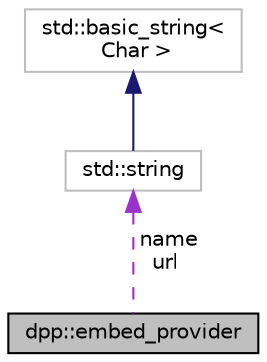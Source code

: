 digraph "dpp::embed_provider"
{
 // INTERACTIVE_SVG=YES
 // LATEX_PDF_SIZE
  bgcolor="transparent";
  edge [fontname="Helvetica",fontsize="10",labelfontname="Helvetica",labelfontsize="10"];
  node [fontname="Helvetica",fontsize="10",shape=record];
  Node1 [label="dpp::embed_provider",height=0.2,width=0.4,color="black", fillcolor="grey75", style="filled", fontcolor="black",tooltip="Embed provider in a dpp::embed. Received from discord but cannot be sent."];
  Node2 -> Node1 [dir="back",color="darkorchid3",fontsize="10",style="dashed",label=" name\nurl" ,fontname="Helvetica"];
  Node2 [label="std::string",height=0.2,width=0.4,color="grey75",tooltip=" "];
  Node3 -> Node2 [dir="back",color="midnightblue",fontsize="10",style="solid",fontname="Helvetica"];
  Node3 [label="std::basic_string\<\l Char \>",height=0.2,width=0.4,color="grey75",tooltip=" "];
}
